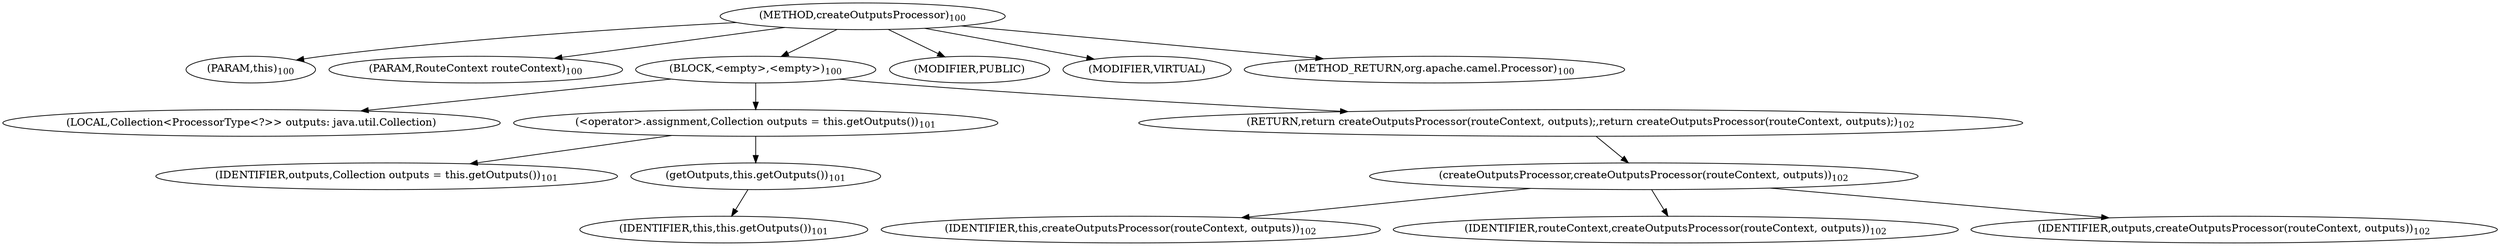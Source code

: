 digraph "createOutputsProcessor" {  
"718" [label = <(METHOD,createOutputsProcessor)<SUB>100</SUB>> ]
"6" [label = <(PARAM,this)<SUB>100</SUB>> ]
"719" [label = <(PARAM,RouteContext routeContext)<SUB>100</SUB>> ]
"720" [label = <(BLOCK,&lt;empty&gt;,&lt;empty&gt;)<SUB>100</SUB>> ]
"721" [label = <(LOCAL,Collection&lt;ProcessorType&lt;?&gt;&gt; outputs: java.util.Collection)> ]
"722" [label = <(&lt;operator&gt;.assignment,Collection outputs = this.getOutputs())<SUB>101</SUB>> ]
"723" [label = <(IDENTIFIER,outputs,Collection outputs = this.getOutputs())<SUB>101</SUB>> ]
"724" [label = <(getOutputs,this.getOutputs())<SUB>101</SUB>> ]
"5" [label = <(IDENTIFIER,this,this.getOutputs())<SUB>101</SUB>> ]
"725" [label = <(RETURN,return createOutputsProcessor(routeContext, outputs);,return createOutputsProcessor(routeContext, outputs);)<SUB>102</SUB>> ]
"726" [label = <(createOutputsProcessor,createOutputsProcessor(routeContext, outputs))<SUB>102</SUB>> ]
"7" [label = <(IDENTIFIER,this,createOutputsProcessor(routeContext, outputs))<SUB>102</SUB>> ]
"727" [label = <(IDENTIFIER,routeContext,createOutputsProcessor(routeContext, outputs))<SUB>102</SUB>> ]
"728" [label = <(IDENTIFIER,outputs,createOutputsProcessor(routeContext, outputs))<SUB>102</SUB>> ]
"729" [label = <(MODIFIER,PUBLIC)> ]
"730" [label = <(MODIFIER,VIRTUAL)> ]
"731" [label = <(METHOD_RETURN,org.apache.camel.Processor)<SUB>100</SUB>> ]
  "718" -> "6" 
  "718" -> "719" 
  "718" -> "720" 
  "718" -> "729" 
  "718" -> "730" 
  "718" -> "731" 
  "720" -> "721" 
  "720" -> "722" 
  "720" -> "725" 
  "722" -> "723" 
  "722" -> "724" 
  "724" -> "5" 
  "725" -> "726" 
  "726" -> "7" 
  "726" -> "727" 
  "726" -> "728" 
}
